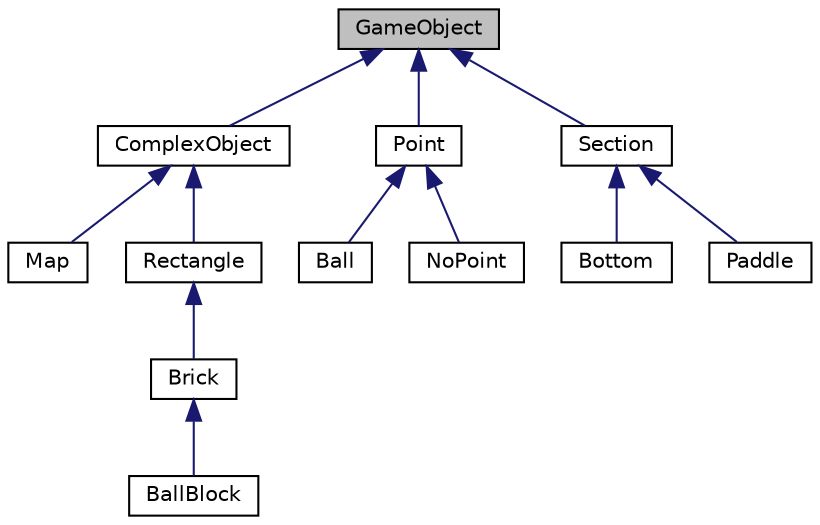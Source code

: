 digraph "GameObject"
{
 // LATEX_PDF_SIZE
  edge [fontname="Helvetica",fontsize="10",labelfontname="Helvetica",labelfontsize="10"];
  node [fontname="Helvetica",fontsize="10",shape=record];
  Node1 [label="GameObject",height=0.2,width=0.4,color="black", fillcolor="grey75", style="filled", fontcolor="black",tooltip=" "];
  Node1 -> Node2 [dir="back",color="midnightblue",fontsize="10",style="solid",fontname="Helvetica"];
  Node2 [label="ComplexObject",height=0.2,width=0.4,color="black", fillcolor="white", style="filled",URL="$classComplexObject.html",tooltip=" "];
  Node2 -> Node3 [dir="back",color="midnightblue",fontsize="10",style="solid",fontname="Helvetica"];
  Node3 [label="Map",height=0.2,width=0.4,color="black", fillcolor="white", style="filled",URL="$classMap.html",tooltip=" "];
  Node2 -> Node4 [dir="back",color="midnightblue",fontsize="10",style="solid",fontname="Helvetica"];
  Node4 [label="Rectangle",height=0.2,width=0.4,color="black", fillcolor="white", style="filled",URL="$classRectangle.html",tooltip=" "];
  Node4 -> Node5 [dir="back",color="midnightblue",fontsize="10",style="solid",fontname="Helvetica"];
  Node5 [label="Brick",height=0.2,width=0.4,color="black", fillcolor="white", style="filled",URL="$classBrick.html",tooltip=" "];
  Node5 -> Node6 [dir="back",color="midnightblue",fontsize="10",style="solid",fontname="Helvetica"];
  Node6 [label="BallBlock",height=0.2,width=0.4,color="black", fillcolor="white", style="filled",URL="$classBallBlock.html",tooltip=" "];
  Node1 -> Node7 [dir="back",color="midnightblue",fontsize="10",style="solid",fontname="Helvetica"];
  Node7 [label="Point",height=0.2,width=0.4,color="black", fillcolor="white", style="filled",URL="$classPoint.html",tooltip=" "];
  Node7 -> Node8 [dir="back",color="midnightblue",fontsize="10",style="solid",fontname="Helvetica"];
  Node8 [label="Ball",height=0.2,width=0.4,color="black", fillcolor="white", style="filled",URL="$classBall.html",tooltip=" "];
  Node7 -> Node9 [dir="back",color="midnightblue",fontsize="10",style="solid",fontname="Helvetica"];
  Node9 [label="NoPoint",height=0.2,width=0.4,color="black", fillcolor="white", style="filled",URL="$structNoPoint.html",tooltip=" "];
  Node1 -> Node10 [dir="back",color="midnightblue",fontsize="10",style="solid",fontname="Helvetica"];
  Node10 [label="Section",height=0.2,width=0.4,color="black", fillcolor="white", style="filled",URL="$classSection.html",tooltip=" "];
  Node10 -> Node11 [dir="back",color="midnightblue",fontsize="10",style="solid",fontname="Helvetica"];
  Node11 [label="Bottom",height=0.2,width=0.4,color="black", fillcolor="white", style="filled",URL="$classBottom.html",tooltip=" "];
  Node10 -> Node12 [dir="back",color="midnightblue",fontsize="10",style="solid",fontname="Helvetica"];
  Node12 [label="Paddle",height=0.2,width=0.4,color="black", fillcolor="white", style="filled",URL="$classPaddle.html",tooltip=" "];
}
